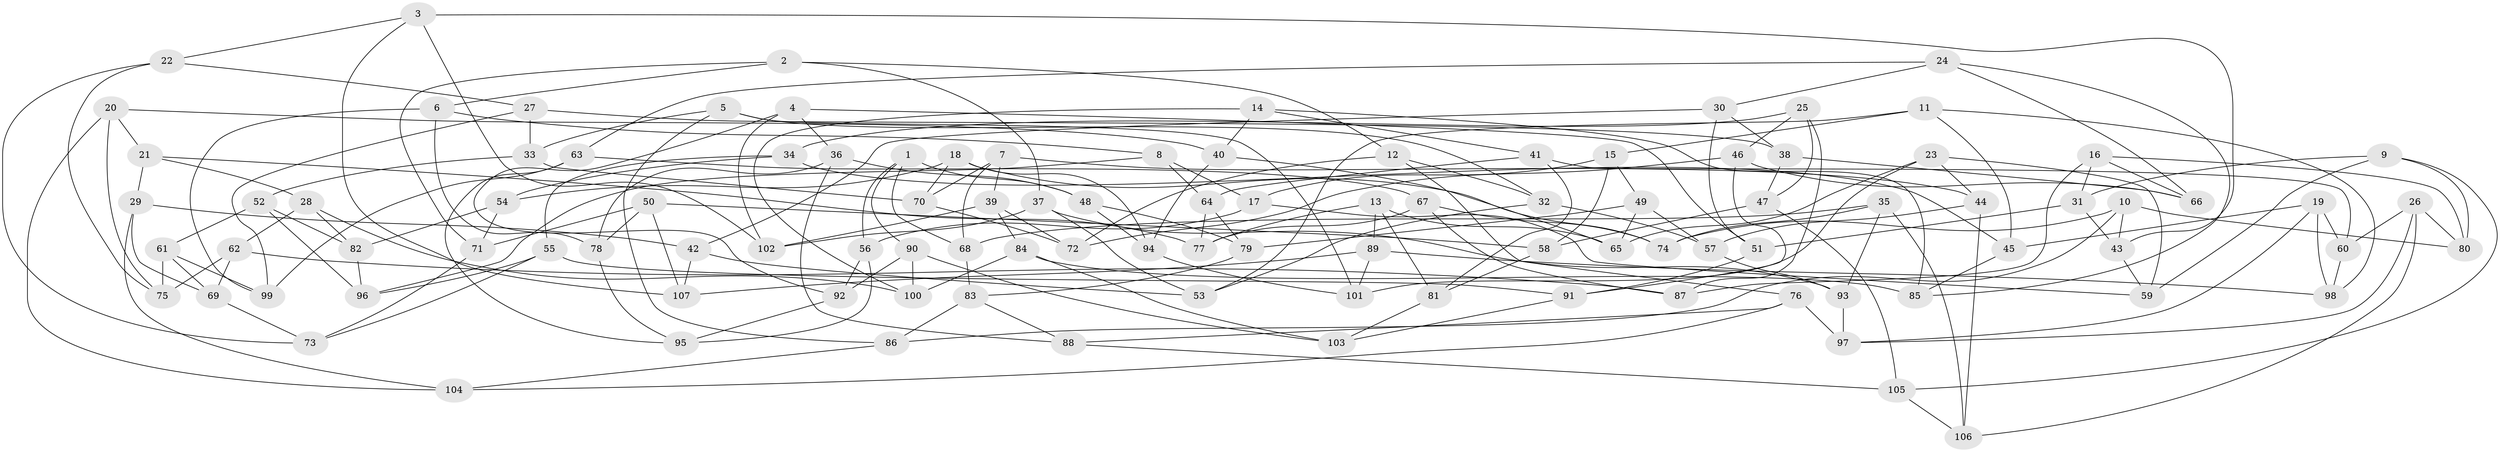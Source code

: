 // coarse degree distribution, {6: 0.5370370370370371, 4: 0.2037037037037037, 7: 0.037037037037037035, 5: 0.18518518518518517, 8: 0.037037037037037035}
// Generated by graph-tools (version 1.1) at 2025/38/03/04/25 23:38:11]
// undirected, 107 vertices, 214 edges
graph export_dot {
  node [color=gray90,style=filled];
  1;
  2;
  3;
  4;
  5;
  6;
  7;
  8;
  9;
  10;
  11;
  12;
  13;
  14;
  15;
  16;
  17;
  18;
  19;
  20;
  21;
  22;
  23;
  24;
  25;
  26;
  27;
  28;
  29;
  30;
  31;
  32;
  33;
  34;
  35;
  36;
  37;
  38;
  39;
  40;
  41;
  42;
  43;
  44;
  45;
  46;
  47;
  48;
  49;
  50;
  51;
  52;
  53;
  54;
  55;
  56;
  57;
  58;
  59;
  60;
  61;
  62;
  63;
  64;
  65;
  66;
  67;
  68;
  69;
  70;
  71;
  72;
  73;
  74;
  75;
  76;
  77;
  78;
  79;
  80;
  81;
  82;
  83;
  84;
  85;
  86;
  87;
  88;
  89;
  90;
  91;
  92;
  93;
  94;
  95;
  96;
  97;
  98;
  99;
  100;
  101;
  102;
  103;
  104;
  105;
  106;
  107;
  1 -- 90;
  1 -- 68;
  1 -- 48;
  1 -- 56;
  2 -- 37;
  2 -- 12;
  2 -- 71;
  2 -- 6;
  3 -- 22;
  3 -- 43;
  3 -- 107;
  3 -- 102;
  4 -- 51;
  4 -- 102;
  4 -- 36;
  4 -- 92;
  5 -- 86;
  5 -- 33;
  5 -- 32;
  5 -- 101;
  6 -- 99;
  6 -- 78;
  6 -- 8;
  7 -- 39;
  7 -- 70;
  7 -- 44;
  7 -- 68;
  8 -- 96;
  8 -- 64;
  8 -- 17;
  9 -- 59;
  9 -- 80;
  9 -- 105;
  9 -- 31;
  10 -- 43;
  10 -- 80;
  10 -- 74;
  10 -- 86;
  11 -- 53;
  11 -- 15;
  11 -- 45;
  11 -- 98;
  12 -- 72;
  12 -- 32;
  12 -- 76;
  13 -- 89;
  13 -- 65;
  13 -- 81;
  13 -- 77;
  14 -- 40;
  14 -- 41;
  14 -- 85;
  14 -- 100;
  15 -- 17;
  15 -- 49;
  15 -- 58;
  16 -- 31;
  16 -- 80;
  16 -- 66;
  16 -- 87;
  17 -- 59;
  17 -- 56;
  18 -- 54;
  18 -- 94;
  18 -- 70;
  18 -- 74;
  19 -- 60;
  19 -- 45;
  19 -- 98;
  19 -- 97;
  20 -- 75;
  20 -- 21;
  20 -- 40;
  20 -- 104;
  21 -- 77;
  21 -- 29;
  21 -- 28;
  22 -- 75;
  22 -- 73;
  22 -- 27;
  23 -- 65;
  23 -- 59;
  23 -- 44;
  23 -- 101;
  24 -- 63;
  24 -- 85;
  24 -- 66;
  24 -- 30;
  25 -- 46;
  25 -- 87;
  25 -- 34;
  25 -- 47;
  26 -- 106;
  26 -- 80;
  26 -- 60;
  26 -- 97;
  27 -- 99;
  27 -- 33;
  27 -- 38;
  28 -- 82;
  28 -- 62;
  28 -- 100;
  29 -- 104;
  29 -- 42;
  29 -- 69;
  30 -- 38;
  30 -- 42;
  30 -- 51;
  31 -- 51;
  31 -- 43;
  32 -- 57;
  32 -- 53;
  33 -- 70;
  33 -- 52;
  34 -- 55;
  34 -- 45;
  34 -- 54;
  35 -- 93;
  35 -- 106;
  35 -- 68;
  35 -- 74;
  36 -- 88;
  36 -- 78;
  36 -- 48;
  37 -- 102;
  37 -- 93;
  37 -- 53;
  38 -- 66;
  38 -- 47;
  39 -- 84;
  39 -- 102;
  39 -- 72;
  40 -- 65;
  40 -- 94;
  41 -- 60;
  41 -- 81;
  41 -- 64;
  42 -- 107;
  42 -- 53;
  43 -- 59;
  44 -- 57;
  44 -- 106;
  45 -- 85;
  46 -- 66;
  46 -- 72;
  46 -- 91;
  47 -- 105;
  47 -- 58;
  48 -- 79;
  48 -- 94;
  49 -- 57;
  49 -- 79;
  49 -- 65;
  50 -- 58;
  50 -- 71;
  50 -- 107;
  50 -- 78;
  51 -- 91;
  52 -- 96;
  52 -- 61;
  52 -- 82;
  54 -- 71;
  54 -- 82;
  55 -- 96;
  55 -- 91;
  55 -- 73;
  56 -- 92;
  56 -- 95;
  57 -- 93;
  58 -- 81;
  60 -- 98;
  61 -- 75;
  61 -- 69;
  61 -- 99;
  62 -- 75;
  62 -- 87;
  62 -- 69;
  63 -- 99;
  63 -- 95;
  63 -- 67;
  64 -- 79;
  64 -- 77;
  67 -- 87;
  67 -- 74;
  67 -- 77;
  68 -- 83;
  69 -- 73;
  70 -- 72;
  71 -- 73;
  76 -- 97;
  76 -- 88;
  76 -- 104;
  78 -- 95;
  79 -- 83;
  81 -- 103;
  82 -- 96;
  83 -- 86;
  83 -- 88;
  84 -- 85;
  84 -- 103;
  84 -- 100;
  86 -- 104;
  88 -- 105;
  89 -- 101;
  89 -- 107;
  89 -- 98;
  90 -- 103;
  90 -- 100;
  90 -- 92;
  91 -- 103;
  92 -- 95;
  93 -- 97;
  94 -- 101;
  105 -- 106;
}
